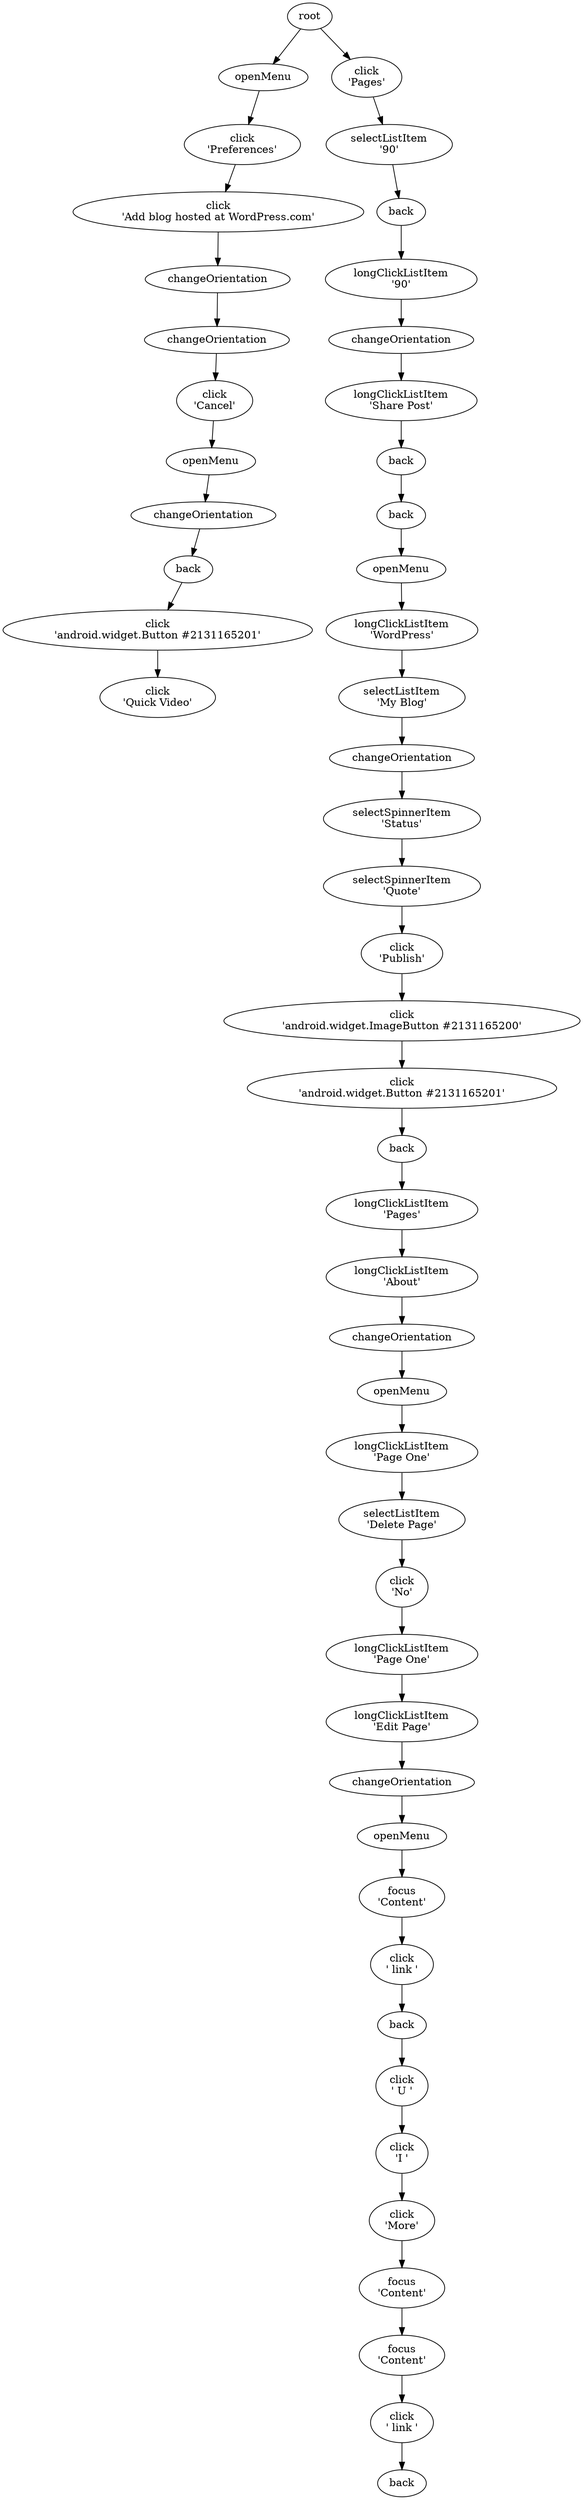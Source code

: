 digraph EFG {

## Edges

	root -> e0;
	e0 -> e3;
	e3 -> e10;
	e10 -> e20;
	e20 -> e26;
	e26 -> e28;
	e28 -> e37;
	e37 -> e44;
	e44 -> e48;
	e48 -> e52;
	e52 -> e73;
	root -> e91;
	e91 -> e100;
	e100 -> e132;
	e132 -> e156;
	e156 -> e170;
	e170 -> e176;
	e176 -> e180;
	e180 -> e183;
	e183 -> e187;
	e187 -> e192;
	e192 -> e197;
	e197 -> e219;
	e219 -> e231;
	e231 -> e246;
	e246 -> e267;
	e267 -> e281;
	e281 -> e297;
	e297 -> e335;
	e335 -> e343;
	e343 -> e362;
	e362 -> e376;
	e376 -> e384;
	e384 -> e394;
	e394 -> e402;
	e402 -> e411;
	e411 -> e423;
	e423 -> e433;
	e433 -> e444;
	e444 -> e449;
	e449 -> e451;
	e451 -> e462;
	e462 -> e471;
	e471 -> e477;
	e477 -> e488;
	e488 -> e505;
	e505 -> e510;
	e510 -> e522;
	e522 -> e539;
	e539 -> e548;

## Nodes

	e246 [label="selectSpinnerItem\n'Quote'"];
	e91 [label="click\n'Pages'"];
	e343 [label="longClickListItem\n'Pages'"];
	e384 [label="openMenu"];
	e37 [label="openMenu"];
	e197 [label="selectListItem\n'My Blog'"];
	e477 [label="click\n' U '"];
	e539 [label="click\n' link '"];
	e297 [label="click\n'android.widget.Button #2131165201'"];
	e471 [label="back"];
	e100 [label="selectListItem\n'90'"];
	e433 [label="longClickListItem\n'Edit Page'"];
	e156 [label="longClickListItem\n'90'"];
	e192 [label="longClickListItem\n'WordPress'"];
	e449 [label="openMenu"];
	e44 [label="changeOrientation"];
	e231 [label="selectSpinnerItem\n'Status'"];
	e48 [label="back"];
	e394 [label="longClickListItem\n'Page One'"];
	e376 [label="changeOrientation"];
	e3 [label="click\n'Preferences'"];
	e488 [label="click\n'I '"];
	e548 [label="back"];
	e0 [label="openMenu"];
	e335 [label="back"];
	e444 [label="changeOrientation"];
	e132 [label="back"];
	e73 [label="click\n'Quick Video'"];
	e505 [label="click\n'More'"];
	e402 [label="selectListItem\n'Delete Page'"];
	e52 [label="click\n'android.widget.Button #2131165201'"];
	e267 [label="click\n'Publish'"];
	e411 [label="click\n'No'"];
	e510 [label="focus\n'Content'"];
	e10 [label="click\n'Add blog hosted at WordPress.com'"];
	e362 [label="longClickListItem\n'About'"];
	e170 [label="changeOrientation"];
	e451 [label="focus\n'Content'"];
	e176 [label="longClickListItem\n'Share Post'"];
	e26 [label="changeOrientation"];
	e28 [label="click\n'Cancel'"];
	e20 [label="changeOrientation"];
	e180 [label="back"];
	e183 [label="back"];
	e522 [label="focus\n'Content'"];
	e219 [label="changeOrientation"];
	e423 [label="longClickListItem\n'Page One'"];
	e462 [label="click\n' link '"];
	e187 [label="openMenu"];
	e281 [label="click\n'android.widget.ImageButton #2131165200'"];

}
